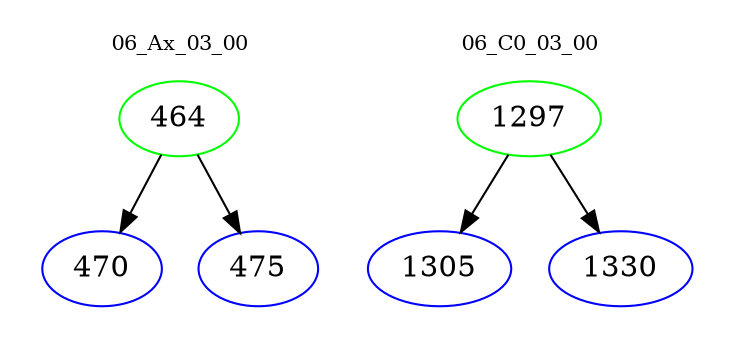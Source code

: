 digraph{
subgraph cluster_0 {
color = white
label = "06_Ax_03_00";
fontsize=10;
T0_464 [label="464", color="green"]
T0_464 -> T0_470 [color="black"]
T0_470 [label="470", color="blue"]
T0_464 -> T0_475 [color="black"]
T0_475 [label="475", color="blue"]
}
subgraph cluster_1 {
color = white
label = "06_C0_03_00";
fontsize=10;
T1_1297 [label="1297", color="green"]
T1_1297 -> T1_1305 [color="black"]
T1_1305 [label="1305", color="blue"]
T1_1297 -> T1_1330 [color="black"]
T1_1330 [label="1330", color="blue"]
}
}
